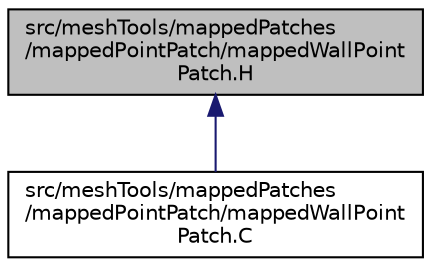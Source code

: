 digraph "src/meshTools/mappedPatches/mappedPointPatch/mappedWallPointPatch.H"
{
  bgcolor="transparent";
  edge [fontname="Helvetica",fontsize="10",labelfontname="Helvetica",labelfontsize="10"];
  node [fontname="Helvetica",fontsize="10",shape=record];
  Node216 [label="src/meshTools/mappedPatches\l/mappedPointPatch/mappedWallPoint\lPatch.H",height=0.2,width=0.4,color="black", fillcolor="grey75", style="filled", fontcolor="black"];
  Node216 -> Node217 [dir="back",color="midnightblue",fontsize="10",style="solid",fontname="Helvetica"];
  Node217 [label="src/meshTools/mappedPatches\l/mappedPointPatch/mappedWallPoint\lPatch.C",height=0.2,width=0.4,color="black",URL="$a08273.html"];
}

